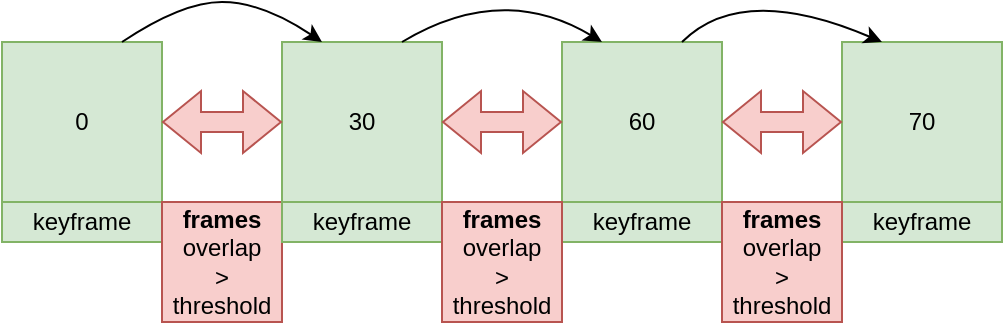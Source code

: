 <mxfile version="21.3.7" type="github">
  <diagram name="Page-1" id="yoaPvE3-FH6qL5zSmkvA">
    <mxGraphModel dx="1434" dy="707" grid="1" gridSize="10" guides="1" tooltips="1" connect="1" arrows="1" fold="1" page="1" pageScale="1" pageWidth="827" pageHeight="1169" math="0" shadow="0">
      <root>
        <mxCell id="0" />
        <mxCell id="1" parent="0" />
        <mxCell id="ZzM1n9OqMJc8ke-1Wk0W-1" value="0" style="whiteSpace=wrap;html=1;aspect=fixed;fillColor=#d5e8d4;strokeColor=#82b366;" vertex="1" parent="1">
          <mxGeometry x="70" y="110" width="80" height="80" as="geometry" />
        </mxCell>
        <mxCell id="ZzM1n9OqMJc8ke-1Wk0W-2" value="30" style="whiteSpace=wrap;html=1;aspect=fixed;fillColor=#d5e8d4;strokeColor=#82b366;" vertex="1" parent="1">
          <mxGeometry x="210" y="110" width="80" height="80" as="geometry" />
        </mxCell>
        <mxCell id="ZzM1n9OqMJc8ke-1Wk0W-3" value="60" style="whiteSpace=wrap;html=1;aspect=fixed;fillColor=#d5e8d4;strokeColor=#82b366;" vertex="1" parent="1">
          <mxGeometry x="350" y="110" width="80" height="80" as="geometry" />
        </mxCell>
        <mxCell id="ZzM1n9OqMJc8ke-1Wk0W-4" value="70" style="whiteSpace=wrap;html=1;aspect=fixed;fillColor=#d5e8d4;strokeColor=#82b366;" vertex="1" parent="1">
          <mxGeometry x="490" y="110" width="80" height="80" as="geometry" />
        </mxCell>
        <mxCell id="ZzM1n9OqMJc8ke-1Wk0W-9" value="" style="curved=1;endArrow=classic;html=1;rounded=0;exitX=0.75;exitY=0;exitDx=0;exitDy=0;entryX=0.25;entryY=0;entryDx=0;entryDy=0;" edge="1" parent="1" source="ZzM1n9OqMJc8ke-1Wk0W-1" target="ZzM1n9OqMJc8ke-1Wk0W-2">
          <mxGeometry width="50" height="50" relative="1" as="geometry">
            <mxPoint x="130" y="90" as="sourcePoint" />
            <mxPoint x="180" y="40" as="targetPoint" />
            <Array as="points">
              <mxPoint x="160" y="90" />
              <mxPoint x="200" y="90" />
            </Array>
          </mxGeometry>
        </mxCell>
        <mxCell id="ZzM1n9OqMJc8ke-1Wk0W-10" value="" style="curved=1;endArrow=classic;html=1;rounded=0;exitX=0.75;exitY=0;exitDx=0;exitDy=0;entryX=0.25;entryY=0;entryDx=0;entryDy=0;" edge="1" parent="1" source="ZzM1n9OqMJc8ke-1Wk0W-2" target="ZzM1n9OqMJc8ke-1Wk0W-3">
          <mxGeometry width="50" height="50" relative="1" as="geometry">
            <mxPoint x="240" y="110" as="sourcePoint" />
            <mxPoint x="350" y="110" as="targetPoint" />
            <Array as="points">
              <mxPoint x="320" y="80" />
            </Array>
          </mxGeometry>
        </mxCell>
        <mxCell id="ZzM1n9OqMJc8ke-1Wk0W-11" value="" style="curved=1;endArrow=classic;html=1;rounded=0;exitX=0.75;exitY=0;exitDx=0;exitDy=0;entryX=0.25;entryY=0;entryDx=0;entryDy=0;" edge="1" parent="1" source="ZzM1n9OqMJc8ke-1Wk0W-3" target="ZzM1n9OqMJc8ke-1Wk0W-4">
          <mxGeometry width="50" height="50" relative="1" as="geometry">
            <mxPoint x="350" y="110" as="sourcePoint" />
            <mxPoint x="460" y="110" as="targetPoint" />
            <Array as="points">
              <mxPoint x="440" y="80" />
            </Array>
          </mxGeometry>
        </mxCell>
        <mxCell id="ZzM1n9OqMJc8ke-1Wk0W-14" value="" style="shape=flexArrow;endArrow=classic;startArrow=classic;html=1;rounded=0;exitX=1;exitY=0.5;exitDx=0;exitDy=0;entryX=0;entryY=0.5;entryDx=0;entryDy=0;fontStyle=1;fillColor=#f8cecc;strokeColor=#b85450;" edge="1" parent="1" source="ZzM1n9OqMJc8ke-1Wk0W-1" target="ZzM1n9OqMJc8ke-1Wk0W-2">
          <mxGeometry width="100" height="100" relative="1" as="geometry">
            <mxPoint x="360" y="440" as="sourcePoint" />
            <mxPoint x="460" y="340" as="targetPoint" />
            <mxPoint as="offset" />
          </mxGeometry>
        </mxCell>
        <mxCell id="ZzM1n9OqMJc8ke-1Wk0W-15" value="" style="shape=flexArrow;endArrow=classic;startArrow=classic;html=1;rounded=0;exitX=1;exitY=0.5;exitDx=0;exitDy=0;entryX=0;entryY=0.5;entryDx=0;entryDy=0;fontStyle=1;fillColor=#f8cecc;strokeColor=#b85450;" edge="1" parent="1" source="ZzM1n9OqMJc8ke-1Wk0W-2" target="ZzM1n9OqMJc8ke-1Wk0W-3">
          <mxGeometry width="100" height="100" relative="1" as="geometry">
            <mxPoint x="160" y="160" as="sourcePoint" />
            <mxPoint x="220" y="160" as="targetPoint" />
            <Array as="points" />
          </mxGeometry>
        </mxCell>
        <mxCell id="ZzM1n9OqMJc8ke-1Wk0W-16" value="" style="shape=flexArrow;endArrow=classic;startArrow=classic;html=1;rounded=0;exitX=1;exitY=0.5;exitDx=0;exitDy=0;entryX=0;entryY=0.5;entryDx=0;entryDy=0;fontStyle=1;fillColor=#f8cecc;strokeColor=#b85450;" edge="1" parent="1" source="ZzM1n9OqMJc8ke-1Wk0W-3" target="ZzM1n9OqMJc8ke-1Wk0W-4">
          <mxGeometry width="100" height="100" relative="1" as="geometry">
            <mxPoint x="300" y="160" as="sourcePoint" />
            <mxPoint x="360" y="160" as="targetPoint" />
            <Array as="points" />
            <mxPoint as="offset" />
          </mxGeometry>
        </mxCell>
        <mxCell id="ZzM1n9OqMJc8ke-1Wk0W-17" value="keyframe" style="rounded=0;whiteSpace=wrap;html=1;fillColor=#d5e8d4;strokeColor=#82b366;" vertex="1" parent="1">
          <mxGeometry x="70" y="190" width="80" height="20" as="geometry" />
        </mxCell>
        <mxCell id="ZzM1n9OqMJc8ke-1Wk0W-18" value="&lt;b&gt;frames&lt;/b&gt;&lt;br&gt;overlap &lt;br&gt;&amp;gt; &lt;br&gt;threshold" style="rounded=0;whiteSpace=wrap;html=1;fillColor=#f8cecc;strokeColor=#b85450;" vertex="1" parent="1">
          <mxGeometry x="150" y="190" width="60" height="60" as="geometry" />
        </mxCell>
        <mxCell id="ZzM1n9OqMJc8ke-1Wk0W-19" value="frames" style="rounded=0;whiteSpace=wrap;html=1;" vertex="1" parent="1">
          <mxGeometry x="430" y="190" width="60" height="20" as="geometry" />
        </mxCell>
        <mxCell id="ZzM1n9OqMJc8ke-1Wk0W-21" value="frames" style="rounded=0;whiteSpace=wrap;html=1;" vertex="1" parent="1">
          <mxGeometry x="290" y="190" width="60" height="20" as="geometry" />
        </mxCell>
        <mxCell id="ZzM1n9OqMJc8ke-1Wk0W-23" value="keyframe" style="rounded=0;whiteSpace=wrap;html=1;fillColor=#d5e8d4;strokeColor=#82b366;" vertex="1" parent="1">
          <mxGeometry x="350" y="190" width="80" height="20" as="geometry" />
        </mxCell>
        <mxCell id="ZzM1n9OqMJc8ke-1Wk0W-25" value="keyframe" style="rounded=0;whiteSpace=wrap;html=1;fillColor=#d5e8d4;strokeColor=#82b366;" vertex="1" parent="1">
          <mxGeometry x="210" y="190" width="80" height="20" as="geometry" />
        </mxCell>
        <mxCell id="ZzM1n9OqMJc8ke-1Wk0W-26" value="keyframe" style="rounded=0;whiteSpace=wrap;html=1;fillColor=#d5e8d4;strokeColor=#82b366;" vertex="1" parent="1">
          <mxGeometry x="490" y="190" width="80" height="20" as="geometry" />
        </mxCell>
        <mxCell id="ZzM1n9OqMJc8ke-1Wk0W-27" value="&lt;b&gt;frames&lt;/b&gt;&lt;br&gt;overlap &lt;br&gt;&amp;gt; &lt;br&gt;threshold" style="rounded=0;whiteSpace=wrap;html=1;fillColor=#f8cecc;strokeColor=#b85450;" vertex="1" parent="1">
          <mxGeometry x="290" y="190" width="60" height="60" as="geometry" />
        </mxCell>
        <mxCell id="ZzM1n9OqMJc8ke-1Wk0W-28" value="&lt;b&gt;frames&lt;/b&gt;&lt;br&gt;overlap &lt;br&gt;&amp;gt; &lt;br&gt;threshold" style="rounded=0;whiteSpace=wrap;html=1;fillColor=#f8cecc;strokeColor=#b85450;" vertex="1" parent="1">
          <mxGeometry x="430" y="190" width="60" height="60" as="geometry" />
        </mxCell>
      </root>
    </mxGraphModel>
  </diagram>
</mxfile>
